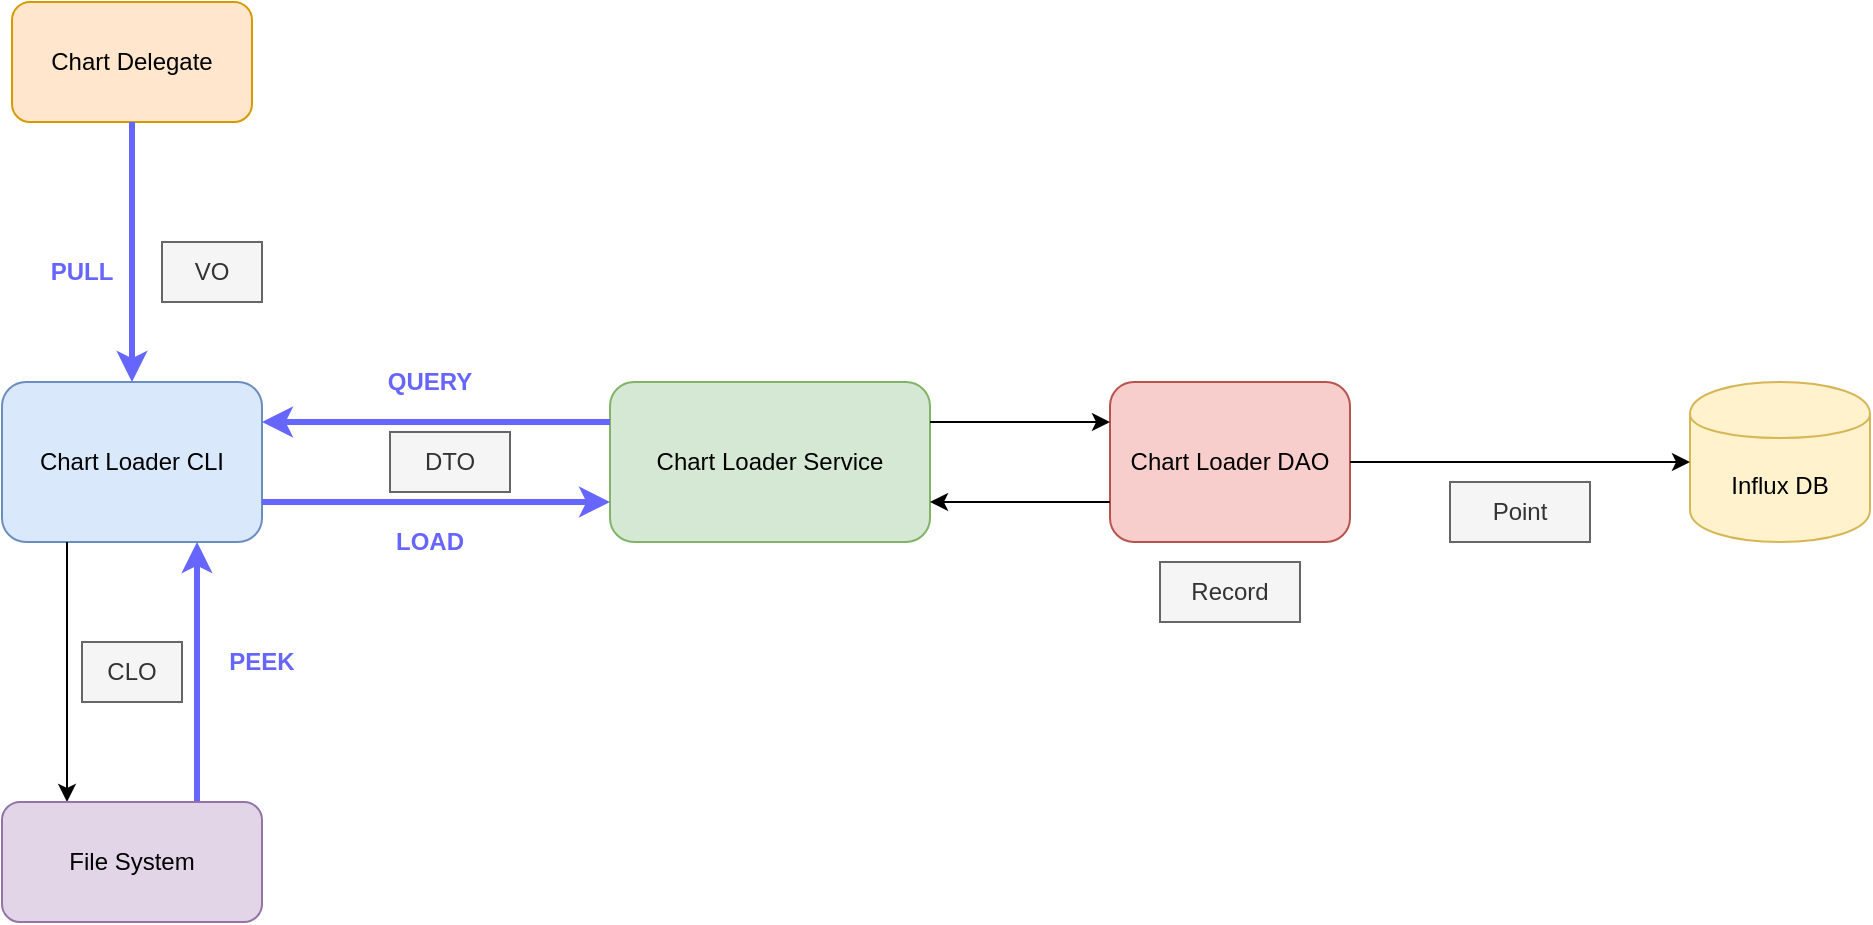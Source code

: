 <mxfile version="12.9.13" type="device"><diagram id="hM5a-O41mOWzdiCXg-8z" name="Page-1"><mxGraphModel dx="1264" dy="592" grid="1" gridSize="10" guides="1" tooltips="1" connect="1" arrows="1" fold="1" page="1" pageScale="1" pageWidth="2339" pageHeight="3300" math="0" shadow="0"><root><mxCell id="0"/><mxCell id="1" parent="0"/><mxCell id="p1Fyb9J3yUA6zmoVr8WR-1" value="Chart Delegate" style="rounded=1;whiteSpace=wrap;html=1;fillColor=#ffe6cc;strokeColor=#d79b00;" vertex="1" parent="1"><mxGeometry x="165" y="60" width="120" height="60" as="geometry"/></mxCell><mxCell id="p1Fyb9J3yUA6zmoVr8WR-2" value="Chart Loader CLI" style="rounded=1;whiteSpace=wrap;html=1;fillColor=#dae8fc;strokeColor=#6c8ebf;" vertex="1" parent="1"><mxGeometry x="160" y="250" width="130" height="80" as="geometry"/></mxCell><mxCell id="p1Fyb9J3yUA6zmoVr8WR-3" value="Chart Loader Service" style="rounded=1;whiteSpace=wrap;html=1;fillColor=#d5e8d4;strokeColor=#82b366;" vertex="1" parent="1"><mxGeometry x="464" y="250" width="160" height="80" as="geometry"/></mxCell><mxCell id="p1Fyb9J3yUA6zmoVr8WR-4" value="Chart Loader DAO" style="rounded=1;whiteSpace=wrap;html=1;fillColor=#f8cecc;strokeColor=#b85450;" vertex="1" parent="1"><mxGeometry x="714" y="250" width="120" height="80" as="geometry"/></mxCell><mxCell id="p1Fyb9J3yUA6zmoVr8WR-5" value="Influx DB" style="shape=cylinder;whiteSpace=wrap;html=1;boundedLbl=1;backgroundOutline=1;fillColor=#fff2cc;strokeColor=#d6b656;" vertex="1" parent="1"><mxGeometry x="1004" y="250" width="90" height="80" as="geometry"/></mxCell><mxCell id="p1Fyb9J3yUA6zmoVr8WR-6" value="" style="endArrow=classic;html=1;entryX=0.5;entryY=0;entryDx=0;entryDy=0;exitX=0.5;exitY=1;exitDx=0;exitDy=0;fillColor=#dae8fc;strokeColor=#6666FF;strokeWidth=3;" edge="1" parent="1" source="p1Fyb9J3yUA6zmoVr8WR-1" target="p1Fyb9J3yUA6zmoVr8WR-2"><mxGeometry width="50" height="50" relative="1" as="geometry"><mxPoint x="110" y="250" as="sourcePoint"/><mxPoint x="160" y="200" as="targetPoint"/></mxGeometry></mxCell><mxCell id="p1Fyb9J3yUA6zmoVr8WR-7" value="VO" style="rounded=0;whiteSpace=wrap;html=1;fillColor=#f5f5f5;strokeColor=#666666;fontColor=#333333;" vertex="1" parent="1"><mxGeometry x="240" y="180" width="50" height="30" as="geometry"/></mxCell><mxCell id="p1Fyb9J3yUA6zmoVr8WR-8" value="DTO" style="rounded=0;whiteSpace=wrap;html=1;fillColor=#f5f5f5;strokeColor=#666666;fontColor=#333333;" vertex="1" parent="1"><mxGeometry x="354" y="275" width="60" height="30" as="geometry"/></mxCell><mxCell id="p1Fyb9J3yUA6zmoVr8WR-9" value="CLO" style="rounded=0;whiteSpace=wrap;html=1;fillColor=#f5f5f5;strokeColor=#666666;fontColor=#333333;" vertex="1" parent="1"><mxGeometry x="200" y="380" width="50" height="30" as="geometry"/></mxCell><mxCell id="p1Fyb9J3yUA6zmoVr8WR-10" value="Record" style="rounded=0;whiteSpace=wrap;html=1;fillColor=#f5f5f5;strokeColor=#666666;fontColor=#333333;" vertex="1" parent="1"><mxGeometry x="739" y="340" width="70" height="30" as="geometry"/></mxCell><mxCell id="p1Fyb9J3yUA6zmoVr8WR-11" value="Point" style="rounded=0;whiteSpace=wrap;html=1;fillColor=#f5f5f5;strokeColor=#666666;fontColor=#333333;" vertex="1" parent="1"><mxGeometry x="884" y="300" width="70" height="30" as="geometry"/></mxCell><mxCell id="p1Fyb9J3yUA6zmoVr8WR-12" value="" style="endArrow=classic;html=1;exitX=0.25;exitY=1;exitDx=0;exitDy=0;entryX=0.25;entryY=0;entryDx=0;entryDy=0;" edge="1" parent="1" source="p1Fyb9J3yUA6zmoVr8WR-2" target="p1Fyb9J3yUA6zmoVr8WR-23"><mxGeometry width="50" height="50" relative="1" as="geometry"><mxPoint x="230" y="320" as="sourcePoint"/><mxPoint x="160" y="400" as="targetPoint"/></mxGeometry></mxCell><mxCell id="p1Fyb9J3yUA6zmoVr8WR-15" value="&lt;b&gt;PULL&lt;/b&gt;" style="text;html=1;strokeColor=none;fillColor=none;align=center;verticalAlign=middle;whiteSpace=wrap;rounded=0;fontColor=#6666FF;" vertex="1" parent="1"><mxGeometry x="180" y="185" width="40" height="20" as="geometry"/></mxCell><mxCell id="p1Fyb9J3yUA6zmoVr8WR-16" value="" style="endArrow=classic;html=1;entryX=0.75;entryY=1;entryDx=0;entryDy=0;exitX=0.75;exitY=0;exitDx=0;exitDy=0;fillColor=#dae8fc;strokeColor=#6666FF;strokeWidth=3;" edge="1" parent="1" source="p1Fyb9J3yUA6zmoVr8WR-23" target="p1Fyb9J3yUA6zmoVr8WR-2"><mxGeometry width="50" height="50" relative="1" as="geometry"><mxPoint x="270" y="400" as="sourcePoint"/><mxPoint x="207.5" y="410" as="targetPoint"/></mxGeometry></mxCell><mxCell id="p1Fyb9J3yUA6zmoVr8WR-17" value="" style="endArrow=classic;html=1;entryX=0;entryY=0.75;entryDx=0;entryDy=0;exitX=1;exitY=0.75;exitDx=0;exitDy=0;fillColor=#dae8fc;strokeColor=#6666FF;strokeWidth=3;" edge="1" parent="1" source="p1Fyb9J3yUA6zmoVr8WR-2" target="p1Fyb9J3yUA6zmoVr8WR-3"><mxGeometry width="50" height="50" relative="1" as="geometry"><mxPoint x="242.5" y="410" as="sourcePoint"/><mxPoint x="240" y="330" as="targetPoint"/></mxGeometry></mxCell><mxCell id="p1Fyb9J3yUA6zmoVr8WR-18" value="" style="endArrow=classic;html=1;entryX=1;entryY=0.25;entryDx=0;entryDy=0;exitX=0;exitY=0.25;exitDx=0;exitDy=0;fillColor=#dae8fc;strokeColor=#6666FF;strokeWidth=3;" edge="1" parent="1" source="p1Fyb9J3yUA6zmoVr8WR-3" target="p1Fyb9J3yUA6zmoVr8WR-2"><mxGeometry width="50" height="50" relative="1" as="geometry"><mxPoint x="300" y="315" as="sourcePoint"/><mxPoint x="550" y="315" as="targetPoint"/></mxGeometry></mxCell><mxCell id="p1Fyb9J3yUA6zmoVr8WR-20" value="&lt;b&gt;QUERY&lt;/b&gt;" style="text;html=1;strokeColor=none;fillColor=none;align=center;verticalAlign=middle;whiteSpace=wrap;rounded=0;fontColor=#6666FF;" vertex="1" parent="1"><mxGeometry x="354" y="240" width="40" height="20" as="geometry"/></mxCell><mxCell id="p1Fyb9J3yUA6zmoVr8WR-21" value="&lt;b&gt;LOAD&lt;/b&gt;" style="text;html=1;strokeColor=none;fillColor=none;align=center;verticalAlign=middle;whiteSpace=wrap;rounded=0;fontColor=#6666FF;" vertex="1" parent="1"><mxGeometry x="354" y="320" width="40" height="20" as="geometry"/></mxCell><mxCell id="p1Fyb9J3yUA6zmoVr8WR-22" value="&lt;b&gt;PEEK&lt;/b&gt;" style="text;html=1;strokeColor=none;fillColor=none;align=center;verticalAlign=middle;whiteSpace=wrap;rounded=0;fontColor=#6666FF;" vertex="1" parent="1"><mxGeometry x="270" y="380" width="40" height="20" as="geometry"/></mxCell><mxCell id="p1Fyb9J3yUA6zmoVr8WR-23" value="File System" style="rounded=1;whiteSpace=wrap;html=1;fillColor=#e1d5e7;strokeColor=#9673a6;" vertex="1" parent="1"><mxGeometry x="160" y="460" width="130" height="60" as="geometry"/></mxCell><mxCell id="p1Fyb9J3yUA6zmoVr8WR-24" value="" style="endArrow=classic;html=1;exitX=1;exitY=0.25;exitDx=0;exitDy=0;entryX=0;entryY=0.25;entryDx=0;entryDy=0;" edge="1" parent="1" source="p1Fyb9J3yUA6zmoVr8WR-3" target="p1Fyb9J3yUA6zmoVr8WR-4"><mxGeometry width="50" height="50" relative="1" as="geometry"><mxPoint x="684" y="305" as="sourcePoint"/><mxPoint x="684" y="435" as="targetPoint"/></mxGeometry></mxCell><mxCell id="p1Fyb9J3yUA6zmoVr8WR-26" value="" style="endArrow=classic;html=1;entryX=1;entryY=0.75;entryDx=0;entryDy=0;exitX=0;exitY=0.75;exitDx=0;exitDy=0;" edge="1" parent="1" source="p1Fyb9J3yUA6zmoVr8WR-4" target="p1Fyb9J3yUA6zmoVr8WR-3"><mxGeometry width="50" height="50" relative="1" as="geometry"><mxPoint x="674" y="400" as="sourcePoint"/><mxPoint x="724" y="285" as="targetPoint"/></mxGeometry></mxCell><mxCell id="p1Fyb9J3yUA6zmoVr8WR-27" value="" style="endArrow=classic;html=1;exitX=1;exitY=0.5;exitDx=0;exitDy=0;entryX=0;entryY=0.5;entryDx=0;entryDy=0;" edge="1" parent="1" source="p1Fyb9J3yUA6zmoVr8WR-4" target="p1Fyb9J3yUA6zmoVr8WR-5"><mxGeometry width="50" height="50" relative="1" as="geometry"><mxPoint x="894" y="339" as="sourcePoint"/><mxPoint x="984" y="339" as="targetPoint"/></mxGeometry></mxCell></root></mxGraphModel></diagram></mxfile>